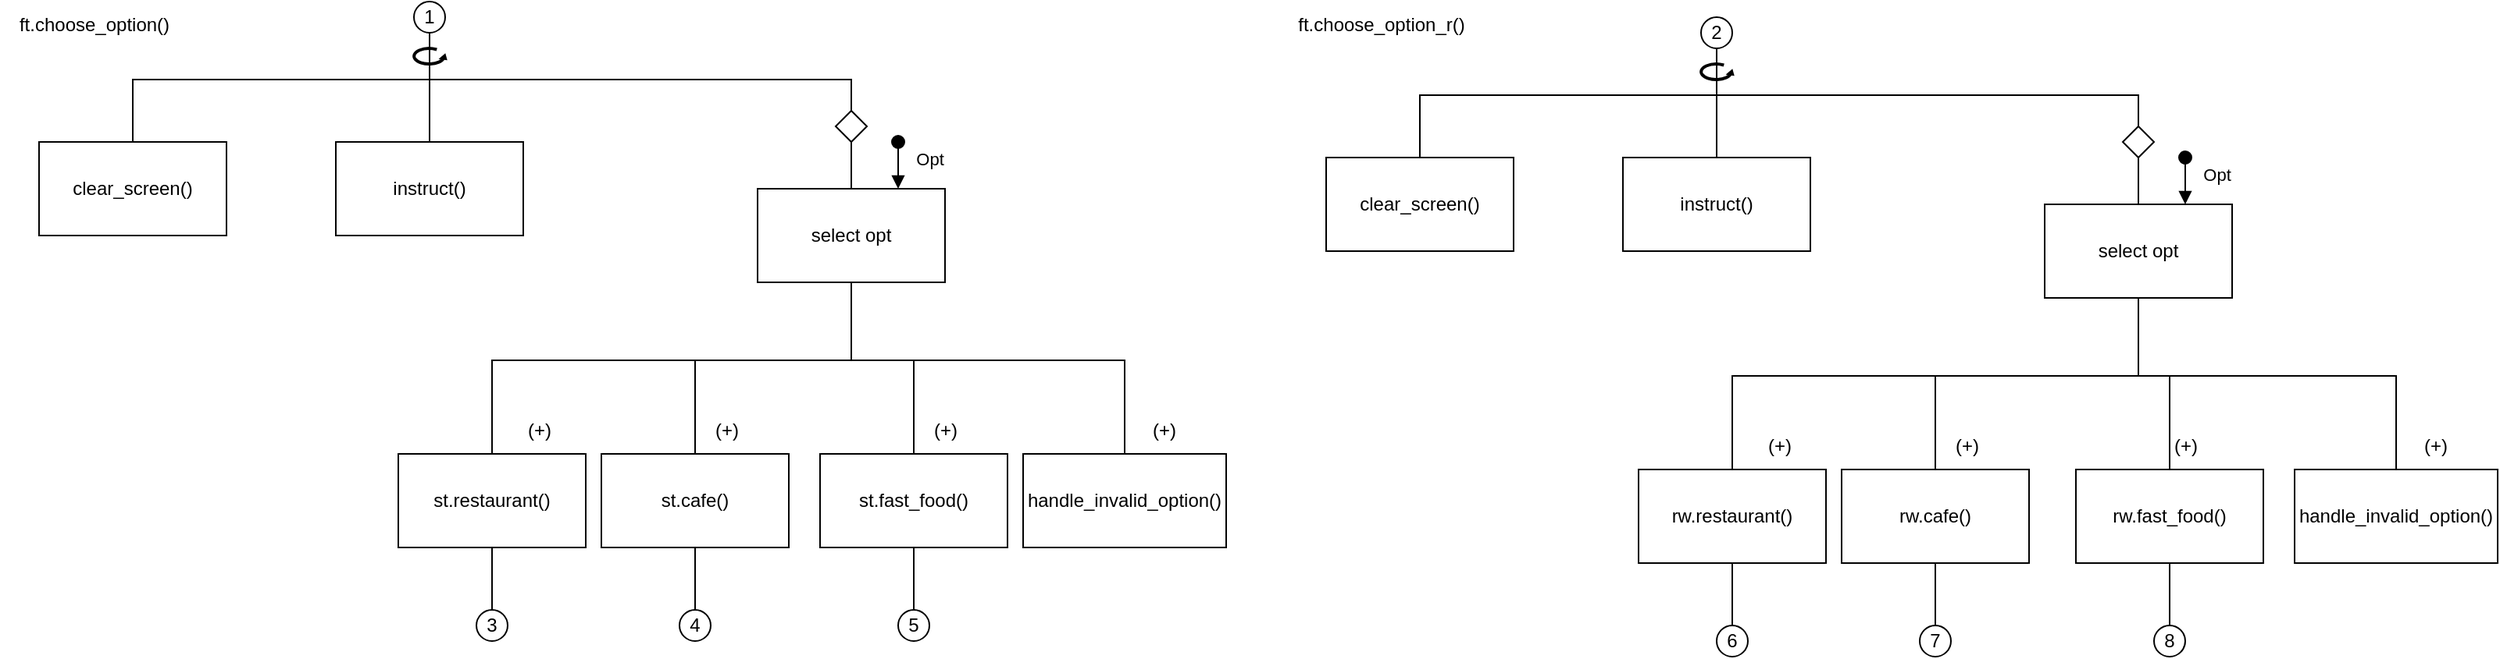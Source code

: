 <mxfile version="26.2.2">
  <diagram name="第 1 页" id="lemBvDQb4xRDyBXEtU3K">
    <mxGraphModel dx="1283" dy="674" grid="1" gridSize="10" guides="1" tooltips="1" connect="1" arrows="1" fold="1" page="1" pageScale="1" pageWidth="827" pageHeight="1169" math="0" shadow="0">
      <root>
        <mxCell id="0" />
        <mxCell id="1" parent="0" />
        <mxCell id="9Txfp773ptTtSIk96ITa-1" value="1" style="ellipse;whiteSpace=wrap;html=1;" parent="1" vertex="1">
          <mxGeometry x="286" y="20" width="20" height="20" as="geometry" />
        </mxCell>
        <mxCell id="9Txfp773ptTtSIk96ITa-2" value="clear_screen()" style="whiteSpace=wrap;html=1;" parent="1" vertex="1">
          <mxGeometry x="46" y="110" width="120" height="60" as="geometry" />
        </mxCell>
        <mxCell id="9Txfp773ptTtSIk96ITa-3" value="instruct()" style="whiteSpace=wrap;html=1;" parent="1" vertex="1">
          <mxGeometry x="236" y="110" width="120" height="60" as="geometry" />
        </mxCell>
        <mxCell id="9Txfp773ptTtSIk96ITa-4" value="" style="endArrow=none;html=1;rounded=0;entryX=0.5;entryY=1;entryDx=0;entryDy=0;exitX=0.5;exitY=0;exitDx=0;exitDy=0;" parent="1" source="9Txfp773ptTtSIk96ITa-3" target="9Txfp773ptTtSIk96ITa-1" edge="1">
          <mxGeometry width="50" height="50" relative="1" as="geometry">
            <mxPoint x="206" y="220" as="sourcePoint" />
            <mxPoint x="256" y="170" as="targetPoint" />
          </mxGeometry>
        </mxCell>
        <mxCell id="9Txfp773ptTtSIk96ITa-5" value="" style="verticalLabelPosition=bottom;html=1;verticalAlign=top;strokeWidth=2;shape=mxgraph.lean_mapping.physical_pull;pointerEvents=1;" parent="1" vertex="1">
          <mxGeometry x="286" y="50" width="20" height="10" as="geometry" />
        </mxCell>
        <mxCell id="9Txfp773ptTtSIk96ITa-10" value="" style="endArrow=none;html=1;rounded=0;entryX=0.5;entryY=1;entryDx=0;entryDy=0;exitX=0.5;exitY=0;exitDx=0;exitDy=0;" parent="1" source="9Txfp773ptTtSIk96ITa-2" target="9Txfp773ptTtSIk96ITa-1" edge="1">
          <mxGeometry width="50" height="50" relative="1" as="geometry">
            <mxPoint x="106" y="70" as="sourcePoint" />
            <mxPoint x="256" y="230" as="targetPoint" />
            <Array as="points">
              <mxPoint x="106" y="70" />
              <mxPoint x="296" y="70" />
            </Array>
          </mxGeometry>
        </mxCell>
        <mxCell id="9Txfp773ptTtSIk96ITa-11" value="" style="rhombus;whiteSpace=wrap;html=1;direction=south;" parent="1" vertex="1">
          <mxGeometry x="556" y="90" width="20" height="20" as="geometry" />
        </mxCell>
        <mxCell id="9Txfp773ptTtSIk96ITa-13" value="" style="endArrow=none;html=1;rounded=0;entryX=0.5;entryY=1;entryDx=0;entryDy=0;exitX=0;exitY=0.5;exitDx=0;exitDy=0;" parent="1" source="9Txfp773ptTtSIk96ITa-11" target="9Txfp773ptTtSIk96ITa-1" edge="1">
          <mxGeometry width="50" height="50" relative="1" as="geometry">
            <mxPoint x="546" y="80" as="sourcePoint" />
            <mxPoint x="456" y="230" as="targetPoint" />
            <Array as="points">
              <mxPoint x="566" y="70" />
              <mxPoint x="296" y="70" />
            </Array>
          </mxGeometry>
        </mxCell>
        <mxCell id="9Txfp773ptTtSIk96ITa-15" value="st.restaurant()" style="whiteSpace=wrap;html=1;" parent="1" vertex="1">
          <mxGeometry x="276" y="310" width="120" height="60" as="geometry" />
        </mxCell>
        <mxCell id="9Txfp773ptTtSIk96ITa-16" value="st.cafe()" style="whiteSpace=wrap;html=1;" parent="1" vertex="1">
          <mxGeometry x="406" y="310" width="120" height="60" as="geometry" />
        </mxCell>
        <mxCell id="9Txfp773ptTtSIk96ITa-17" value="st.fast_food()" style="whiteSpace=wrap;html=1;" parent="1" vertex="1">
          <mxGeometry x="546" y="310" width="120" height="60" as="geometry" />
        </mxCell>
        <mxCell id="9Txfp773ptTtSIk96ITa-22" value="3" style="ellipse;whiteSpace=wrap;html=1;" parent="1" vertex="1">
          <mxGeometry x="326" y="410" width="20" height="20" as="geometry" />
        </mxCell>
        <mxCell id="9Txfp773ptTtSIk96ITa-23" value="5" style="ellipse;whiteSpace=wrap;html=1;" parent="1" vertex="1">
          <mxGeometry x="596" y="410" width="20" height="20" as="geometry" />
        </mxCell>
        <mxCell id="9Txfp773ptTtSIk96ITa-24" value="4" style="ellipse;whiteSpace=wrap;html=1;" parent="1" vertex="1">
          <mxGeometry x="456" y="410" width="20" height="20" as="geometry" />
        </mxCell>
        <mxCell id="9Txfp773ptTtSIk96ITa-28" value="" style="endArrow=none;html=1;rounded=0;entryX=0.5;entryY=1;entryDx=0;entryDy=0;exitX=0.5;exitY=0;exitDx=0;exitDy=0;" parent="1" source="9Txfp773ptTtSIk96ITa-22" target="9Txfp773ptTtSIk96ITa-15" edge="1">
          <mxGeometry width="50" height="50" relative="1" as="geometry">
            <mxPoint x="416" y="440" as="sourcePoint" />
            <mxPoint x="466" y="390" as="targetPoint" />
          </mxGeometry>
        </mxCell>
        <mxCell id="9Txfp773ptTtSIk96ITa-29" value="" style="endArrow=none;html=1;rounded=0;entryX=0.5;entryY=1;entryDx=0;entryDy=0;exitX=0.5;exitY=0;exitDx=0;exitDy=0;" parent="1" source="9Txfp773ptTtSIk96ITa-23" target="9Txfp773ptTtSIk96ITa-17" edge="1">
          <mxGeometry width="50" height="50" relative="1" as="geometry">
            <mxPoint x="516" y="450" as="sourcePoint" />
            <mxPoint x="516" y="410" as="targetPoint" />
          </mxGeometry>
        </mxCell>
        <mxCell id="9Txfp773ptTtSIk96ITa-30" value="" style="endArrow=none;html=1;rounded=0;entryX=0.5;entryY=1;entryDx=0;entryDy=0;exitX=0.5;exitY=0;exitDx=0;exitDy=0;" parent="1" source="9Txfp773ptTtSIk96ITa-24" target="9Txfp773ptTtSIk96ITa-16" edge="1">
          <mxGeometry width="50" height="50" relative="1" as="geometry">
            <mxPoint x="356" y="430" as="sourcePoint" />
            <mxPoint x="356" y="390" as="targetPoint" />
          </mxGeometry>
        </mxCell>
        <mxCell id="9Txfp773ptTtSIk96ITa-31" value="Opt" style="html=1;verticalAlign=bottom;startArrow=oval;startFill=1;endArrow=block;startSize=8;curved=0;rounded=0;" parent="1" edge="1">
          <mxGeometry x="0.333" y="20" width="60" relative="1" as="geometry">
            <mxPoint x="596" y="110" as="sourcePoint" />
            <mxPoint x="596" y="140" as="targetPoint" />
            <mxPoint as="offset" />
          </mxGeometry>
        </mxCell>
        <mxCell id="9Txfp773ptTtSIk96ITa-32" value="select opt" style="whiteSpace=wrap;html=1;" parent="1" vertex="1">
          <mxGeometry x="506" y="140" width="120" height="60" as="geometry" />
        </mxCell>
        <mxCell id="9Txfp773ptTtSIk96ITa-33" value="" style="endArrow=none;html=1;rounded=0;entryX=1;entryY=0.5;entryDx=0;entryDy=0;exitX=0.5;exitY=0;exitDx=0;exitDy=0;" parent="1" source="9Txfp773ptTtSIk96ITa-32" target="9Txfp773ptTtSIk96ITa-11" edge="1">
          <mxGeometry width="50" height="50" relative="1" as="geometry">
            <mxPoint x="516" y="280" as="sourcePoint" />
            <mxPoint x="566" y="230" as="targetPoint" />
          </mxGeometry>
        </mxCell>
        <mxCell id="9Txfp773ptTtSIk96ITa-34" value="" style="endArrow=none;html=1;rounded=0;entryX=0.5;entryY=1;entryDx=0;entryDy=0;exitX=0.5;exitY=0;exitDx=0;exitDy=0;" parent="1" source="9Txfp773ptTtSIk96ITa-16" edge="1">
          <mxGeometry width="50" height="50" relative="1" as="geometry">
            <mxPoint x="516" y="280" as="sourcePoint" />
            <mxPoint x="566" y="200.0" as="targetPoint" />
            <Array as="points">
              <mxPoint x="466" y="250" />
              <mxPoint x="566" y="250" />
            </Array>
          </mxGeometry>
        </mxCell>
        <mxCell id="9Txfp773ptTtSIk96ITa-35" value="" style="endArrow=none;html=1;rounded=0;exitX=0.5;exitY=0;exitDx=0;exitDy=0;" parent="1" source="9Txfp773ptTtSIk96ITa-17" edge="1">
          <mxGeometry width="50" height="50" relative="1" as="geometry">
            <mxPoint x="576" y="300" as="sourcePoint" />
            <mxPoint x="566" y="200" as="targetPoint" />
            <Array as="points">
              <mxPoint x="606" y="250" />
              <mxPoint x="566" y="250" />
            </Array>
          </mxGeometry>
        </mxCell>
        <mxCell id="9Txfp773ptTtSIk96ITa-36" value="" style="endArrow=none;html=1;rounded=0;exitX=0.5;exitY=0;exitDx=0;exitDy=0;" parent="1" source="9Txfp773ptTtSIk96ITa-15" target="9Txfp773ptTtSIk96ITa-32" edge="1">
          <mxGeometry width="50" height="50" relative="1" as="geometry">
            <mxPoint x="706" y="290" as="sourcePoint" />
            <mxPoint x="566" y="200" as="targetPoint" />
            <Array as="points">
              <mxPoint x="336" y="250" />
              <mxPoint x="566" y="250" />
            </Array>
          </mxGeometry>
        </mxCell>
        <mxCell id="9Txfp773ptTtSIk96ITa-37" value="(+)" style="text;html=1;align=center;verticalAlign=middle;resizable=0;points=[];autosize=1;strokeColor=none;fillColor=none;" parent="1" vertex="1">
          <mxGeometry x="346" y="280" width="40" height="30" as="geometry" />
        </mxCell>
        <mxCell id="9Txfp773ptTtSIk96ITa-38" value="(+)" style="text;html=1;align=center;verticalAlign=middle;resizable=0;points=[];autosize=1;strokeColor=none;fillColor=none;" parent="1" vertex="1">
          <mxGeometry x="606" y="280" width="40" height="30" as="geometry" />
        </mxCell>
        <mxCell id="9Txfp773ptTtSIk96ITa-39" value="(+)" style="text;html=1;align=center;verticalAlign=middle;resizable=0;points=[];autosize=1;strokeColor=none;fillColor=none;" parent="1" vertex="1">
          <mxGeometry x="466" y="280" width="40" height="30" as="geometry" />
        </mxCell>
        <mxCell id="9Txfp773ptTtSIk96ITa-42" value="2" style="ellipse;whiteSpace=wrap;html=1;" parent="1" vertex="1">
          <mxGeometry x="1110" y="30" width="20" height="20" as="geometry" />
        </mxCell>
        <mxCell id="9Txfp773ptTtSIk96ITa-43" value="clear_screen()" style="whiteSpace=wrap;html=1;" parent="1" vertex="1">
          <mxGeometry x="870" y="120" width="120" height="60" as="geometry" />
        </mxCell>
        <mxCell id="9Txfp773ptTtSIk96ITa-44" value="instruct()" style="whiteSpace=wrap;html=1;" parent="1" vertex="1">
          <mxGeometry x="1060" y="120" width="120" height="60" as="geometry" />
        </mxCell>
        <mxCell id="9Txfp773ptTtSIk96ITa-45" value="" style="endArrow=none;html=1;rounded=0;entryX=0.5;entryY=1;entryDx=0;entryDy=0;exitX=0.5;exitY=0;exitDx=0;exitDy=0;" parent="1" source="9Txfp773ptTtSIk96ITa-44" target="9Txfp773ptTtSIk96ITa-42" edge="1">
          <mxGeometry width="50" height="50" relative="1" as="geometry">
            <mxPoint x="1030" y="230" as="sourcePoint" />
            <mxPoint x="1080" y="180" as="targetPoint" />
          </mxGeometry>
        </mxCell>
        <mxCell id="9Txfp773ptTtSIk96ITa-46" value="" style="verticalLabelPosition=bottom;html=1;verticalAlign=top;strokeWidth=2;shape=mxgraph.lean_mapping.physical_pull;pointerEvents=1;" parent="1" vertex="1">
          <mxGeometry x="1110" y="60" width="20" height="10" as="geometry" />
        </mxCell>
        <mxCell id="9Txfp773ptTtSIk96ITa-47" value="" style="endArrow=none;html=1;rounded=0;entryX=0.5;entryY=1;entryDx=0;entryDy=0;exitX=0.5;exitY=0;exitDx=0;exitDy=0;" parent="1" source="9Txfp773ptTtSIk96ITa-43" target="9Txfp773ptTtSIk96ITa-42" edge="1">
          <mxGeometry width="50" height="50" relative="1" as="geometry">
            <mxPoint x="930" y="80" as="sourcePoint" />
            <mxPoint x="1080" y="240" as="targetPoint" />
            <Array as="points">
              <mxPoint x="930" y="80" />
              <mxPoint x="1120" y="80" />
            </Array>
          </mxGeometry>
        </mxCell>
        <mxCell id="9Txfp773ptTtSIk96ITa-48" value="" style="rhombus;whiteSpace=wrap;html=1;direction=south;" parent="1" vertex="1">
          <mxGeometry x="1380" y="100" width="20" height="20" as="geometry" />
        </mxCell>
        <mxCell id="9Txfp773ptTtSIk96ITa-49" value="" style="endArrow=none;html=1;rounded=0;entryX=0.5;entryY=1;entryDx=0;entryDy=0;exitX=0;exitY=0.5;exitDx=0;exitDy=0;" parent="1" source="9Txfp773ptTtSIk96ITa-48" target="9Txfp773ptTtSIk96ITa-42" edge="1">
          <mxGeometry width="50" height="50" relative="1" as="geometry">
            <mxPoint x="1370" y="90" as="sourcePoint" />
            <mxPoint x="1280" y="240" as="targetPoint" />
            <Array as="points">
              <mxPoint x="1390" y="80" />
              <mxPoint x="1120" y="80" />
            </Array>
          </mxGeometry>
        </mxCell>
        <mxCell id="9Txfp773ptTtSIk96ITa-50" value="rw.restaurant()" style="whiteSpace=wrap;html=1;" parent="1" vertex="1">
          <mxGeometry x="1070" y="320" width="120" height="60" as="geometry" />
        </mxCell>
        <mxCell id="9Txfp773ptTtSIk96ITa-51" value="rw.cafe()" style="whiteSpace=wrap;html=1;" parent="1" vertex="1">
          <mxGeometry x="1200" y="320" width="120" height="60" as="geometry" />
        </mxCell>
        <mxCell id="9Txfp773ptTtSIk96ITa-52" value="rw.fast_food()" style="whiteSpace=wrap;html=1;" parent="1" vertex="1">
          <mxGeometry x="1350" y="320" width="120" height="60" as="geometry" />
        </mxCell>
        <mxCell id="9Txfp773ptTtSIk96ITa-53" value="6" style="ellipse;whiteSpace=wrap;html=1;" parent="1" vertex="1">
          <mxGeometry x="1120" y="420" width="20" height="20" as="geometry" />
        </mxCell>
        <mxCell id="9Txfp773ptTtSIk96ITa-54" value="8" style="ellipse;whiteSpace=wrap;html=1;" parent="1" vertex="1">
          <mxGeometry x="1400" y="420" width="20" height="20" as="geometry" />
        </mxCell>
        <mxCell id="9Txfp773ptTtSIk96ITa-55" value="7" style="ellipse;whiteSpace=wrap;html=1;" parent="1" vertex="1">
          <mxGeometry x="1250" y="420" width="20" height="20" as="geometry" />
        </mxCell>
        <mxCell id="9Txfp773ptTtSIk96ITa-56" value="" style="endArrow=none;html=1;rounded=0;entryX=0.5;entryY=1;entryDx=0;entryDy=0;exitX=0.5;exitY=0;exitDx=0;exitDy=0;" parent="1" source="9Txfp773ptTtSIk96ITa-53" target="9Txfp773ptTtSIk96ITa-50" edge="1">
          <mxGeometry width="50" height="50" relative="1" as="geometry">
            <mxPoint x="1210" y="450" as="sourcePoint" />
            <mxPoint x="1260" y="400" as="targetPoint" />
          </mxGeometry>
        </mxCell>
        <mxCell id="9Txfp773ptTtSIk96ITa-57" value="" style="endArrow=none;html=1;rounded=0;entryX=0.5;entryY=1;entryDx=0;entryDy=0;exitX=0.5;exitY=0;exitDx=0;exitDy=0;" parent="1" source="9Txfp773ptTtSIk96ITa-54" target="9Txfp773ptTtSIk96ITa-52" edge="1">
          <mxGeometry width="50" height="50" relative="1" as="geometry">
            <mxPoint x="1310" y="460" as="sourcePoint" />
            <mxPoint x="1310" y="420" as="targetPoint" />
          </mxGeometry>
        </mxCell>
        <mxCell id="9Txfp773ptTtSIk96ITa-58" value="" style="endArrow=none;html=1;rounded=0;entryX=0.5;entryY=1;entryDx=0;entryDy=0;exitX=0.5;exitY=0;exitDx=0;exitDy=0;" parent="1" source="9Txfp773ptTtSIk96ITa-55" target="9Txfp773ptTtSIk96ITa-51" edge="1">
          <mxGeometry width="50" height="50" relative="1" as="geometry">
            <mxPoint x="1150" y="440" as="sourcePoint" />
            <mxPoint x="1150" y="400" as="targetPoint" />
          </mxGeometry>
        </mxCell>
        <mxCell id="9Txfp773ptTtSIk96ITa-59" value="Opt" style="html=1;verticalAlign=bottom;startArrow=oval;startFill=1;endArrow=block;startSize=8;curved=0;rounded=0;" parent="1" edge="1">
          <mxGeometry x="0.333" y="20" width="60" relative="1" as="geometry">
            <mxPoint x="1420" y="120" as="sourcePoint" />
            <mxPoint x="1420" y="150" as="targetPoint" />
            <mxPoint as="offset" />
          </mxGeometry>
        </mxCell>
        <mxCell id="9Txfp773ptTtSIk96ITa-60" value="select opt" style="whiteSpace=wrap;html=1;" parent="1" vertex="1">
          <mxGeometry x="1330" y="150" width="120" height="60" as="geometry" />
        </mxCell>
        <mxCell id="9Txfp773ptTtSIk96ITa-61" value="" style="endArrow=none;html=1;rounded=0;entryX=1;entryY=0.5;entryDx=0;entryDy=0;exitX=0.5;exitY=0;exitDx=0;exitDy=0;" parent="1" source="9Txfp773ptTtSIk96ITa-60" target="9Txfp773ptTtSIk96ITa-48" edge="1">
          <mxGeometry width="50" height="50" relative="1" as="geometry">
            <mxPoint x="1340" y="290" as="sourcePoint" />
            <mxPoint x="1390" y="240" as="targetPoint" />
          </mxGeometry>
        </mxCell>
        <mxCell id="9Txfp773ptTtSIk96ITa-62" value="" style="endArrow=none;html=1;rounded=0;entryX=0.5;entryY=1;entryDx=0;entryDy=0;exitX=0.5;exitY=0;exitDx=0;exitDy=0;" parent="1" source="9Txfp773ptTtSIk96ITa-51" target="9Txfp773ptTtSIk96ITa-60" edge="1">
          <mxGeometry width="50" height="50" relative="1" as="geometry">
            <mxPoint x="1210" y="330" as="sourcePoint" />
            <mxPoint x="1260" y="250" as="targetPoint" />
            <Array as="points">
              <mxPoint x="1260" y="260" />
              <mxPoint x="1390" y="260" />
            </Array>
          </mxGeometry>
        </mxCell>
        <mxCell id="9Txfp773ptTtSIk96ITa-63" value="" style="endArrow=none;html=1;rounded=0;exitX=0.5;exitY=0;exitDx=0;exitDy=0;" parent="1" source="9Txfp773ptTtSIk96ITa-52" edge="1">
          <mxGeometry width="50" height="50" relative="1" as="geometry">
            <mxPoint x="1400" y="310" as="sourcePoint" />
            <mxPoint x="1390" y="210" as="targetPoint" />
            <Array as="points">
              <mxPoint x="1410" y="260" />
              <mxPoint x="1390" y="260" />
            </Array>
          </mxGeometry>
        </mxCell>
        <mxCell id="9Txfp773ptTtSIk96ITa-64" value="" style="endArrow=none;html=1;rounded=0;exitX=0.5;exitY=0;exitDx=0;exitDy=0;" parent="1" source="9Txfp773ptTtSIk96ITa-50" target="9Txfp773ptTtSIk96ITa-60" edge="1">
          <mxGeometry width="50" height="50" relative="1" as="geometry">
            <mxPoint x="1530" y="300" as="sourcePoint" />
            <mxPoint x="1390" y="210" as="targetPoint" />
            <Array as="points">
              <mxPoint x="1130" y="260" />
              <mxPoint x="1390" y="260" />
            </Array>
          </mxGeometry>
        </mxCell>
        <mxCell id="9Txfp773ptTtSIk96ITa-65" value="(+)" style="text;html=1;align=center;verticalAlign=middle;resizable=0;points=[];autosize=1;strokeColor=none;fillColor=none;" parent="1" vertex="1">
          <mxGeometry x="1140" y="290" width="40" height="30" as="geometry" />
        </mxCell>
        <mxCell id="9Txfp773ptTtSIk96ITa-66" value="(+)" style="text;html=1;align=center;verticalAlign=middle;resizable=0;points=[];autosize=1;strokeColor=none;fillColor=none;" parent="1" vertex="1">
          <mxGeometry x="1400" y="290" width="40" height="30" as="geometry" />
        </mxCell>
        <mxCell id="9Txfp773ptTtSIk96ITa-67" value="(+)" style="text;html=1;align=center;verticalAlign=middle;resizable=0;points=[];autosize=1;strokeColor=none;fillColor=none;" parent="1" vertex="1">
          <mxGeometry x="1260" y="290" width="40" height="30" as="geometry" />
        </mxCell>
        <mxCell id="0_N3YXgIETy0yJ2eF4fa-1" value="handle_invalid_option()" style="whiteSpace=wrap;html=1;" parent="1" vertex="1">
          <mxGeometry x="676" y="310" width="130" height="60" as="geometry" />
        </mxCell>
        <mxCell id="0_N3YXgIETy0yJ2eF4fa-2" value="" style="endArrow=none;html=1;rounded=0;exitX=0.5;exitY=0;exitDx=0;exitDy=0;" parent="1" source="0_N3YXgIETy0yJ2eF4fa-1" edge="1">
          <mxGeometry width="50" height="50" relative="1" as="geometry">
            <mxPoint x="646" y="340" as="sourcePoint" />
            <mxPoint x="566" y="200" as="targetPoint" />
            <Array as="points">
              <mxPoint x="741" y="250" />
              <mxPoint x="566" y="250" />
            </Array>
          </mxGeometry>
        </mxCell>
        <mxCell id="0_N3YXgIETy0yJ2eF4fa-3" value="handle_invalid_option()" style="whiteSpace=wrap;html=1;" parent="1" vertex="1">
          <mxGeometry x="1490" y="320" width="130" height="60" as="geometry" />
        </mxCell>
        <mxCell id="0_N3YXgIETy0yJ2eF4fa-5" value="" style="endArrow=none;html=1;rounded=0;entryX=0.5;entryY=1;entryDx=0;entryDy=0;exitX=0.5;exitY=0;exitDx=0;exitDy=0;" parent="1" source="0_N3YXgIETy0yJ2eF4fa-3" target="9Txfp773ptTtSIk96ITa-60" edge="1">
          <mxGeometry width="50" height="50" relative="1" as="geometry">
            <mxPoint x="1250" y="330" as="sourcePoint" />
            <mxPoint x="1300" y="280" as="targetPoint" />
            <Array as="points">
              <mxPoint x="1555" y="260" />
              <mxPoint x="1390" y="260" />
            </Array>
          </mxGeometry>
        </mxCell>
        <mxCell id="0_N3YXgIETy0yJ2eF4fa-6" value="(+)" style="text;html=1;align=center;verticalAlign=middle;resizable=0;points=[];autosize=1;strokeColor=none;fillColor=none;" parent="1" vertex="1">
          <mxGeometry x="1560" y="290" width="40" height="30" as="geometry" />
        </mxCell>
        <mxCell id="0_N3YXgIETy0yJ2eF4fa-7" value="(+)" style="text;html=1;align=center;verticalAlign=middle;resizable=0;points=[];autosize=1;strokeColor=none;fillColor=none;" parent="1" vertex="1">
          <mxGeometry x="746" y="280" width="40" height="30" as="geometry" />
        </mxCell>
        <mxCell id="W_X_TKPxWKd5VD43D-0Q-1" value="ft.choose_option_r()" style="text;html=1;align=center;verticalAlign=middle;resizable=0;points=[];autosize=1;strokeColor=none;fillColor=none;" parent="1" vertex="1">
          <mxGeometry x="840" y="20" width="130" height="30" as="geometry" />
        </mxCell>
        <mxCell id="W_X_TKPxWKd5VD43D-0Q-2" value="ft.choose_option()" style="text;html=1;align=center;verticalAlign=middle;resizable=0;points=[];autosize=1;strokeColor=none;fillColor=none;" parent="1" vertex="1">
          <mxGeometry x="21" y="20" width="120" height="30" as="geometry" />
        </mxCell>
      </root>
    </mxGraphModel>
  </diagram>
</mxfile>
